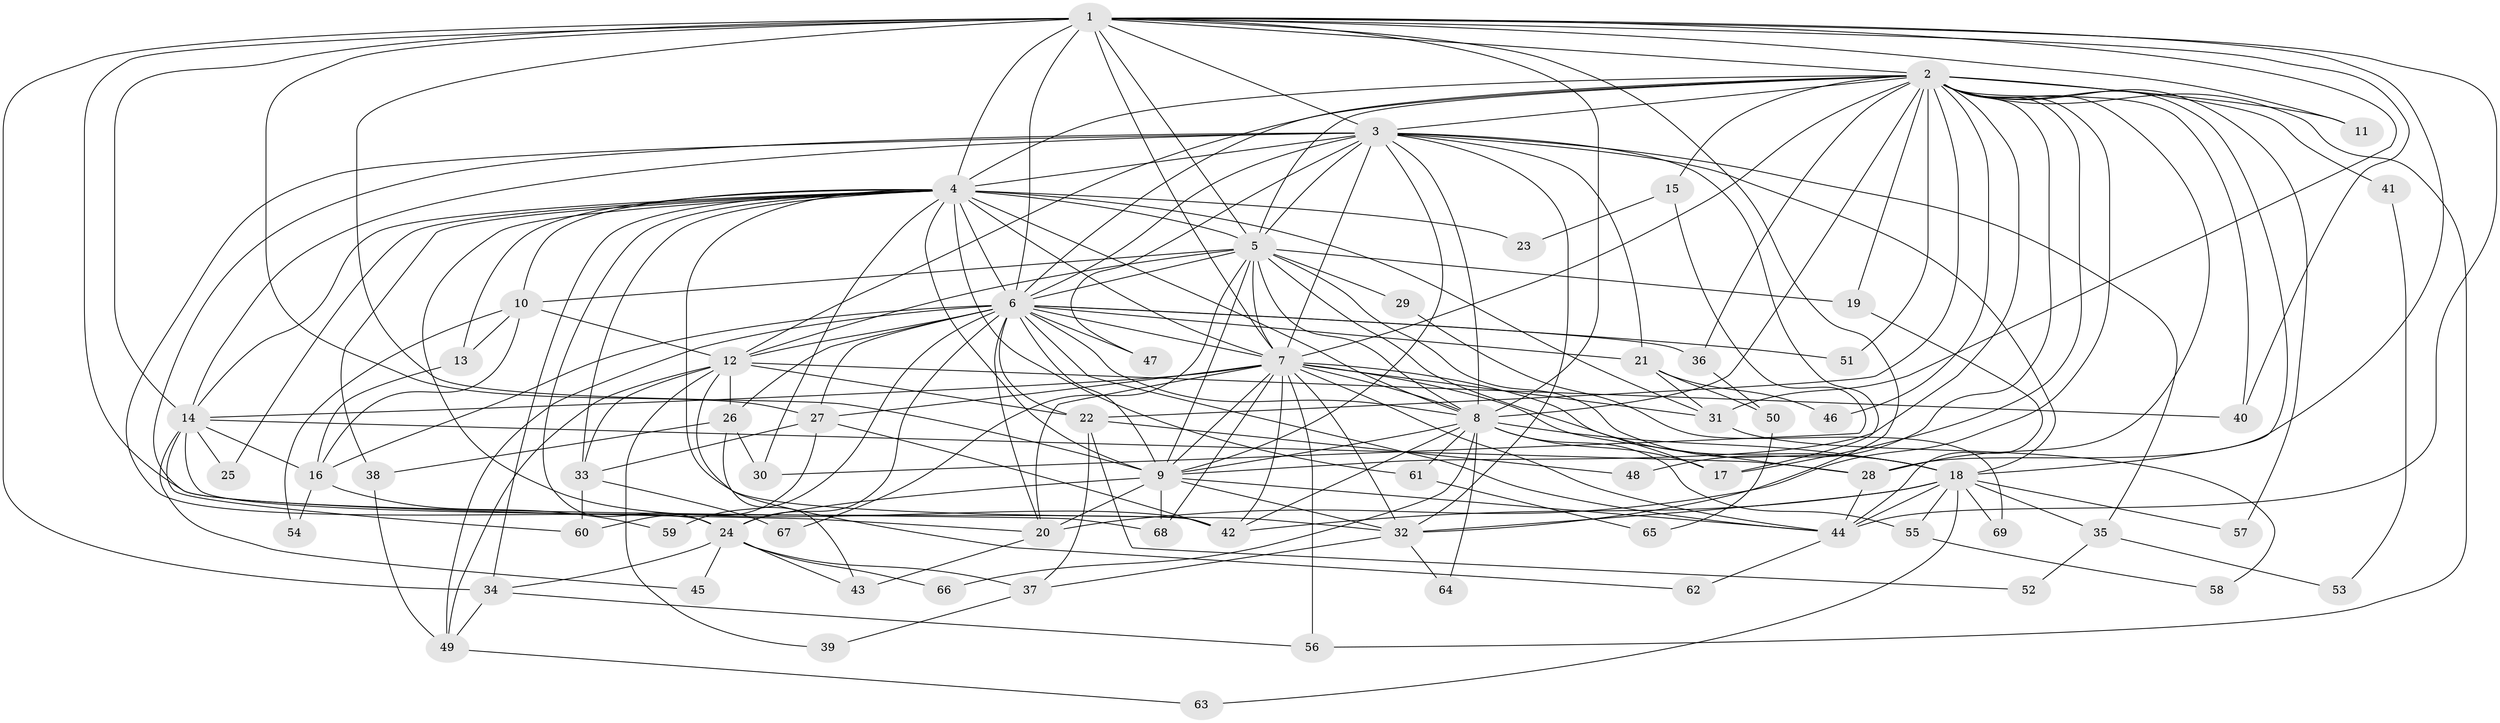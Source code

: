 // original degree distribution, {20: 0.014598540145985401, 32: 0.0072992700729927005, 28: 0.0072992700729927005, 19: 0.014598540145985401, 26: 0.0072992700729927005, 15: 0.0072992700729927005, 29: 0.0072992700729927005, 21: 0.0072992700729927005, 7: 0.0072992700729927005, 2: 0.5036496350364964, 10: 0.0072992700729927005, 4: 0.12408759124087591, 3: 0.2116788321167883, 9: 0.0072992700729927005, 5: 0.043795620437956206, 6: 0.014598540145985401, 8: 0.0072992700729927005}
// Generated by graph-tools (version 1.1) at 2025/49/03/04/25 22:49:25]
// undirected, 69 vertices, 199 edges
graph export_dot {
  node [color=gray90,style=filled];
  1;
  2;
  3;
  4;
  5;
  6;
  7;
  8;
  9;
  10;
  11;
  12;
  13;
  14;
  15;
  16;
  17;
  18;
  19;
  20;
  21;
  22;
  23;
  24;
  25;
  26;
  27;
  28;
  29;
  30;
  31;
  32;
  33;
  34;
  35;
  36;
  37;
  38;
  39;
  40;
  41;
  42;
  43;
  44;
  45;
  46;
  47;
  48;
  49;
  50;
  51;
  52;
  53;
  54;
  55;
  56;
  57;
  58;
  59;
  60;
  61;
  62;
  63;
  64;
  65;
  66;
  67;
  68;
  69;
  1 -- 2 [weight=2.0];
  1 -- 3 [weight=2.0];
  1 -- 4 [weight=2.0];
  1 -- 5 [weight=3.0];
  1 -- 6 [weight=2.0];
  1 -- 7 [weight=2.0];
  1 -- 8 [weight=2.0];
  1 -- 9 [weight=2.0];
  1 -- 11 [weight=1.0];
  1 -- 14 [weight=1.0];
  1 -- 27 [weight=4.0];
  1 -- 28 [weight=1.0];
  1 -- 31 [weight=1.0];
  1 -- 32 [weight=1.0];
  1 -- 34 [weight=2.0];
  1 -- 40 [weight=1.0];
  1 -- 44 [weight=1.0];
  1 -- 68 [weight=1.0];
  2 -- 3 [weight=1.0];
  2 -- 4 [weight=2.0];
  2 -- 5 [weight=1.0];
  2 -- 6 [weight=1.0];
  2 -- 7 [weight=2.0];
  2 -- 8 [weight=2.0];
  2 -- 9 [weight=1.0];
  2 -- 11 [weight=1.0];
  2 -- 12 [weight=1.0];
  2 -- 15 [weight=1.0];
  2 -- 17 [weight=1.0];
  2 -- 18 [weight=2.0];
  2 -- 19 [weight=1.0];
  2 -- 20 [weight=1.0];
  2 -- 22 [weight=1.0];
  2 -- 28 [weight=2.0];
  2 -- 36 [weight=1.0];
  2 -- 40 [weight=1.0];
  2 -- 41 [weight=1.0];
  2 -- 46 [weight=1.0];
  2 -- 48 [weight=1.0];
  2 -- 51 [weight=1.0];
  2 -- 56 [weight=1.0];
  2 -- 57 [weight=1.0];
  3 -- 4 [weight=1.0];
  3 -- 5 [weight=1.0];
  3 -- 6 [weight=1.0];
  3 -- 7 [weight=1.0];
  3 -- 8 [weight=2.0];
  3 -- 9 [weight=1.0];
  3 -- 14 [weight=1.0];
  3 -- 17 [weight=1.0];
  3 -- 18 [weight=2.0];
  3 -- 20 [weight=1.0];
  3 -- 21 [weight=1.0];
  3 -- 24 [weight=1.0];
  3 -- 32 [weight=1.0];
  3 -- 35 [weight=1.0];
  3 -- 47 [weight=1.0];
  4 -- 5 [weight=2.0];
  4 -- 6 [weight=1.0];
  4 -- 7 [weight=2.0];
  4 -- 8 [weight=2.0];
  4 -- 9 [weight=1.0];
  4 -- 10 [weight=1.0];
  4 -- 13 [weight=2.0];
  4 -- 14 [weight=1.0];
  4 -- 23 [weight=1.0];
  4 -- 24 [weight=1.0];
  4 -- 25 [weight=1.0];
  4 -- 30 [weight=1.0];
  4 -- 31 [weight=1.0];
  4 -- 32 [weight=1.0];
  4 -- 33 [weight=1.0];
  4 -- 34 [weight=1.0];
  4 -- 38 [weight=1.0];
  4 -- 42 [weight=1.0];
  4 -- 61 [weight=1.0];
  5 -- 6 [weight=1.0];
  5 -- 7 [weight=1.0];
  5 -- 8 [weight=1.0];
  5 -- 9 [weight=1.0];
  5 -- 10 [weight=1.0];
  5 -- 12 [weight=1.0];
  5 -- 17 [weight=1.0];
  5 -- 18 [weight=1.0];
  5 -- 19 [weight=1.0];
  5 -- 29 [weight=1.0];
  5 -- 67 [weight=1.0];
  6 -- 7 [weight=1.0];
  6 -- 8 [weight=1.0];
  6 -- 9 [weight=2.0];
  6 -- 12 [weight=1.0];
  6 -- 16 [weight=1.0];
  6 -- 20 [weight=1.0];
  6 -- 21 [weight=1.0];
  6 -- 22 [weight=1.0];
  6 -- 24 [weight=2.0];
  6 -- 26 [weight=2.0];
  6 -- 27 [weight=1.0];
  6 -- 36 [weight=1.0];
  6 -- 44 [weight=1.0];
  6 -- 47 [weight=1.0];
  6 -- 49 [weight=1.0];
  6 -- 51 [weight=1.0];
  6 -- 59 [weight=1.0];
  7 -- 8 [weight=1.0];
  7 -- 9 [weight=2.0];
  7 -- 14 [weight=1.0];
  7 -- 18 [weight=8.0];
  7 -- 20 [weight=1.0];
  7 -- 27 [weight=1.0];
  7 -- 28 [weight=1.0];
  7 -- 31 [weight=1.0];
  7 -- 32 [weight=1.0];
  7 -- 42 [weight=1.0];
  7 -- 44 [weight=1.0];
  7 -- 56 [weight=1.0];
  7 -- 68 [weight=1.0];
  8 -- 9 [weight=2.0];
  8 -- 17 [weight=1.0];
  8 -- 18 [weight=1.0];
  8 -- 42 [weight=1.0];
  8 -- 55 [weight=1.0];
  8 -- 61 [weight=1.0];
  8 -- 64 [weight=1.0];
  8 -- 66 [weight=1.0];
  9 -- 20 [weight=5.0];
  9 -- 24 [weight=1.0];
  9 -- 32 [weight=1.0];
  9 -- 44 [weight=1.0];
  9 -- 68 [weight=1.0];
  10 -- 12 [weight=1.0];
  10 -- 13 [weight=2.0];
  10 -- 16 [weight=1.0];
  10 -- 54 [weight=1.0];
  12 -- 22 [weight=1.0];
  12 -- 26 [weight=1.0];
  12 -- 33 [weight=1.0];
  12 -- 39 [weight=1.0];
  12 -- 40 [weight=1.0];
  12 -- 49 [weight=1.0];
  12 -- 62 [weight=1.0];
  13 -- 16 [weight=1.0];
  14 -- 16 [weight=1.0];
  14 -- 25 [weight=1.0];
  14 -- 28 [weight=1.0];
  14 -- 42 [weight=1.0];
  14 -- 45 [weight=1.0];
  14 -- 60 [weight=1.0];
  15 -- 23 [weight=1.0];
  15 -- 30 [weight=1.0];
  16 -- 54 [weight=1.0];
  16 -- 59 [weight=1.0];
  18 -- 32 [weight=1.0];
  18 -- 35 [weight=1.0];
  18 -- 42 [weight=1.0];
  18 -- 44 [weight=1.0];
  18 -- 55 [weight=1.0];
  18 -- 57 [weight=1.0];
  18 -- 63 [weight=1.0];
  18 -- 69 [weight=1.0];
  19 -- 44 [weight=1.0];
  20 -- 43 [weight=1.0];
  21 -- 31 [weight=1.0];
  21 -- 46 [weight=1.0];
  21 -- 50 [weight=1.0];
  22 -- 37 [weight=1.0];
  22 -- 48 [weight=1.0];
  22 -- 52 [weight=1.0];
  24 -- 34 [weight=1.0];
  24 -- 37 [weight=1.0];
  24 -- 43 [weight=1.0];
  24 -- 45 [weight=1.0];
  24 -- 66 [weight=1.0];
  26 -- 30 [weight=1.0];
  26 -- 38 [weight=1.0];
  26 -- 43 [weight=1.0];
  27 -- 33 [weight=1.0];
  27 -- 42 [weight=1.0];
  27 -- 60 [weight=1.0];
  28 -- 44 [weight=1.0];
  29 -- 69 [weight=1.0];
  31 -- 58 [weight=1.0];
  32 -- 37 [weight=1.0];
  32 -- 64 [weight=1.0];
  33 -- 60 [weight=1.0];
  33 -- 67 [weight=1.0];
  34 -- 49 [weight=1.0];
  34 -- 56 [weight=1.0];
  35 -- 52 [weight=1.0];
  35 -- 53 [weight=1.0];
  36 -- 50 [weight=1.0];
  37 -- 39 [weight=1.0];
  38 -- 49 [weight=1.0];
  41 -- 53 [weight=1.0];
  44 -- 62 [weight=1.0];
  49 -- 63 [weight=1.0];
  50 -- 65 [weight=1.0];
  55 -- 58 [weight=1.0];
  61 -- 65 [weight=1.0];
}
